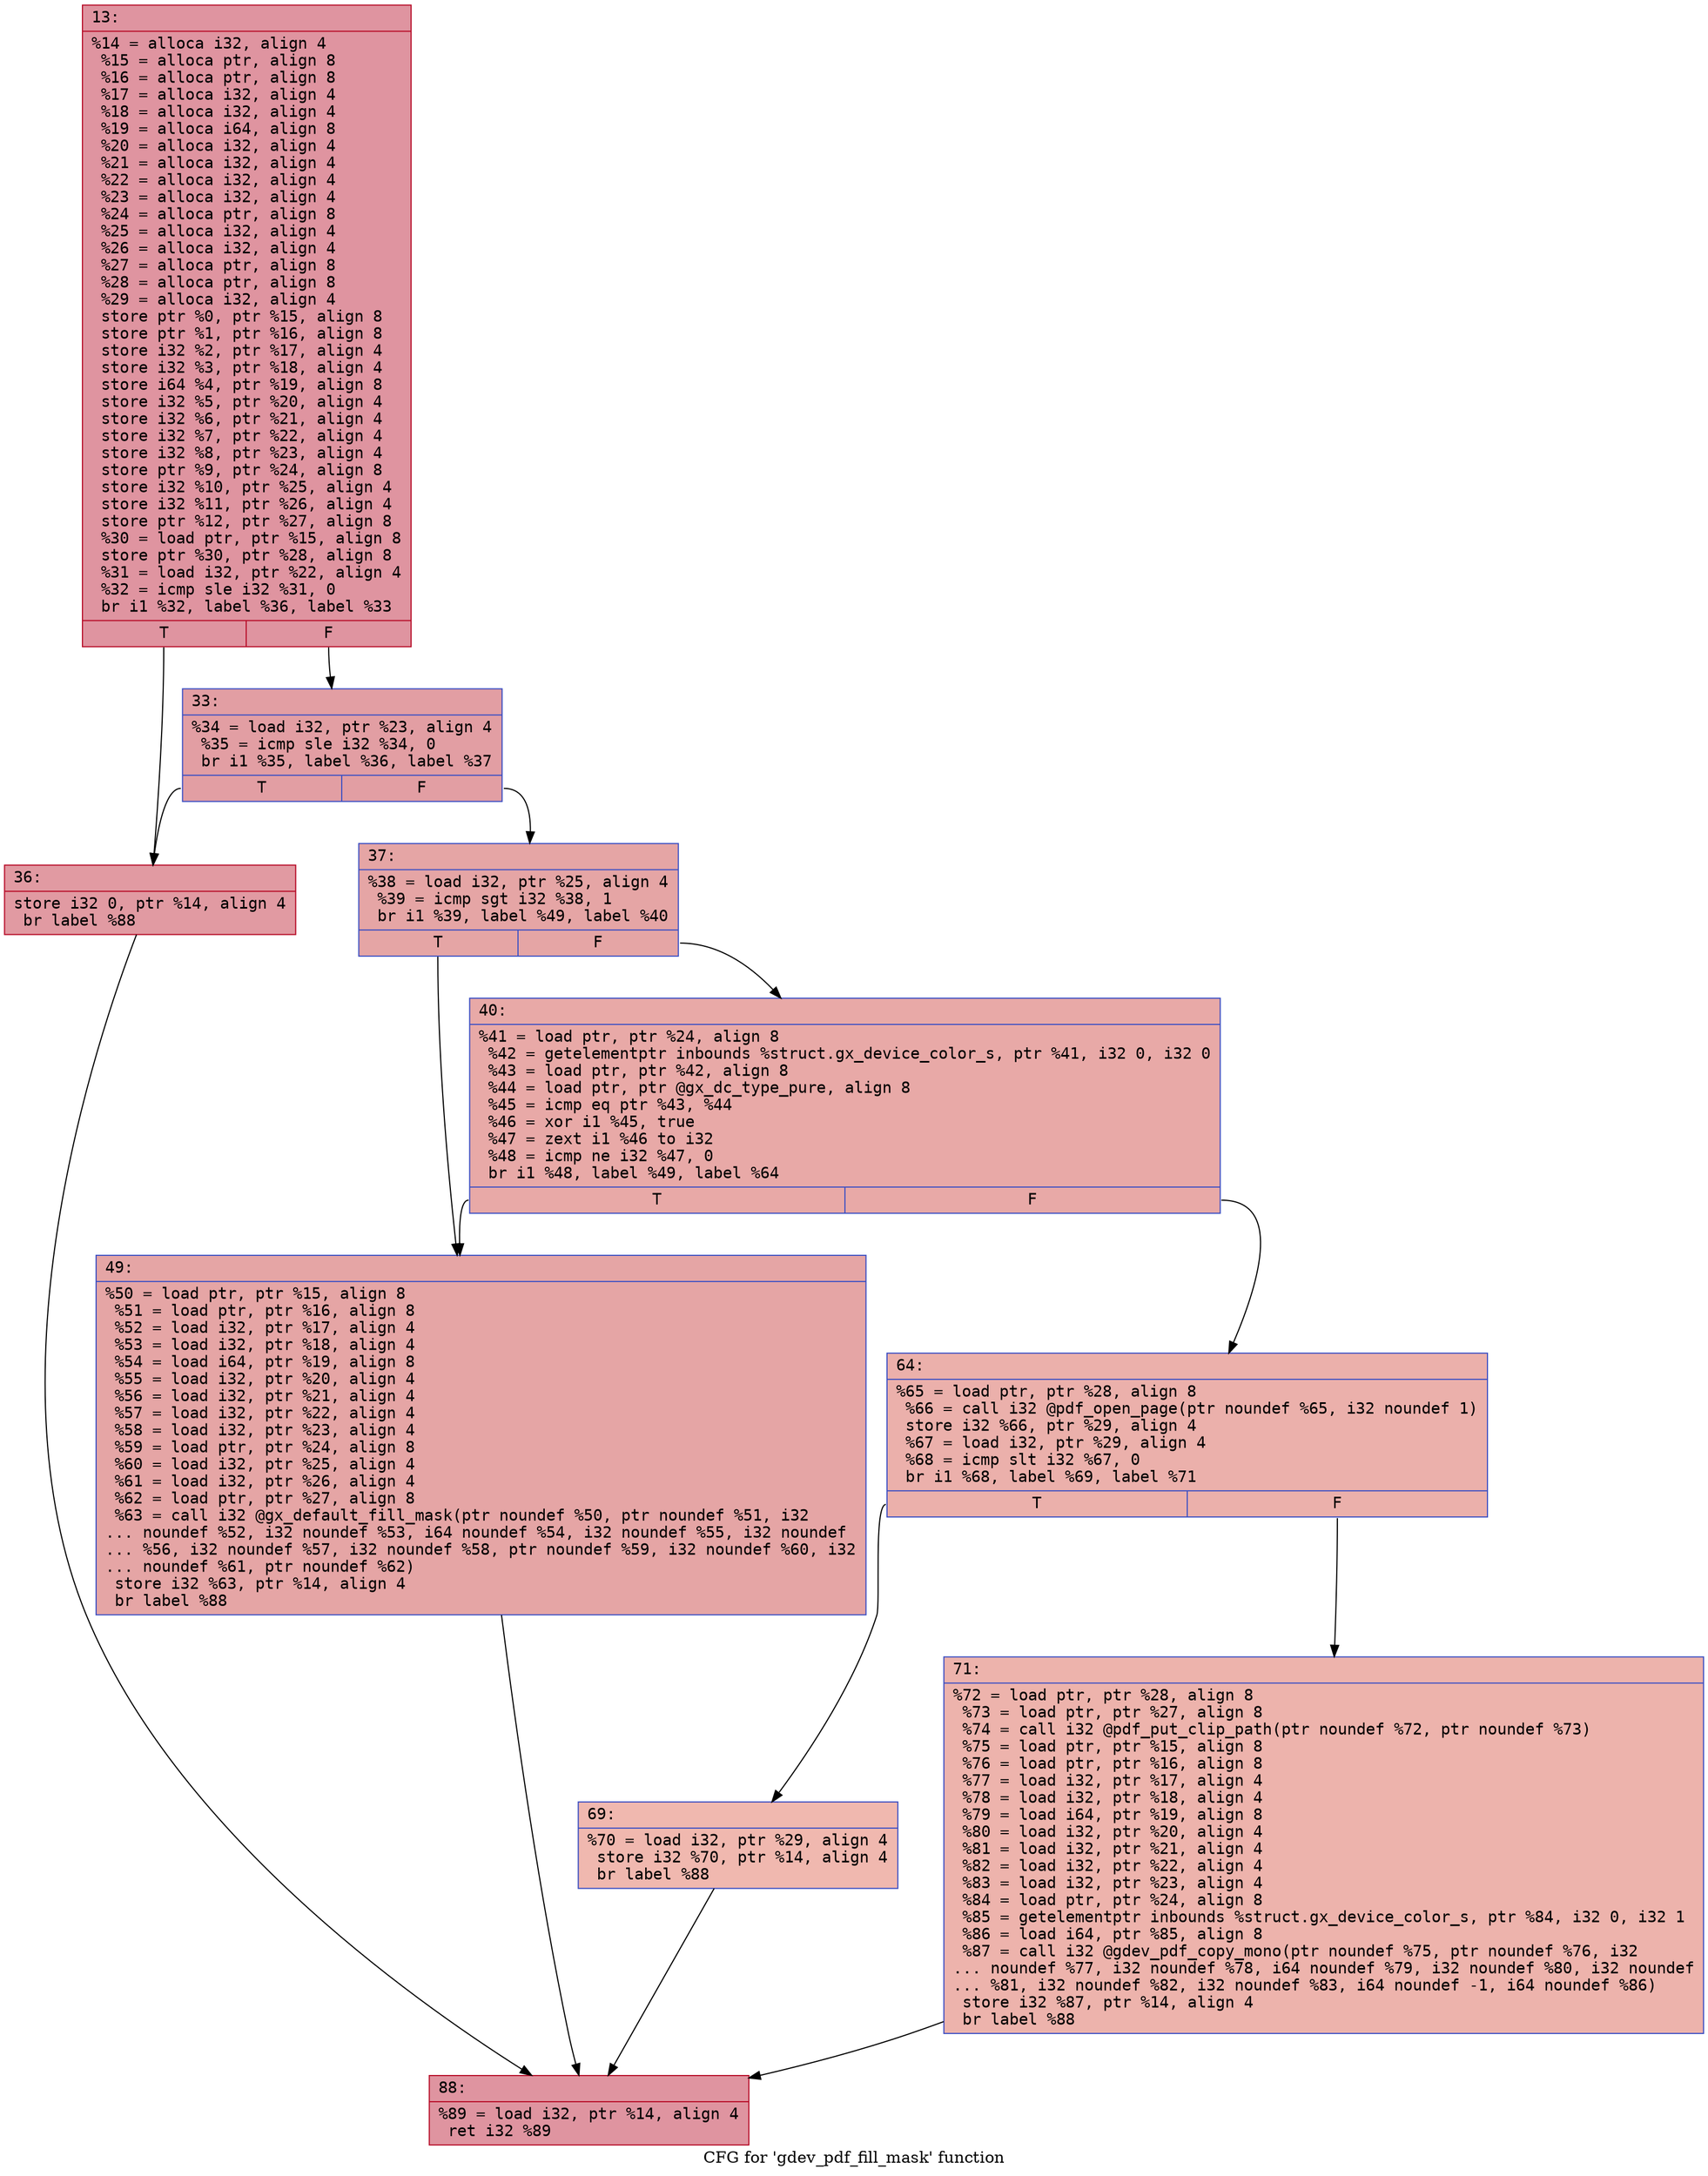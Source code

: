 digraph "CFG for 'gdev_pdf_fill_mask' function" {
	label="CFG for 'gdev_pdf_fill_mask' function";

	Node0x600003034550 [shape=record,color="#b70d28ff", style=filled, fillcolor="#b70d2870" fontname="Courier",label="{13:\l|  %14 = alloca i32, align 4\l  %15 = alloca ptr, align 8\l  %16 = alloca ptr, align 8\l  %17 = alloca i32, align 4\l  %18 = alloca i32, align 4\l  %19 = alloca i64, align 8\l  %20 = alloca i32, align 4\l  %21 = alloca i32, align 4\l  %22 = alloca i32, align 4\l  %23 = alloca i32, align 4\l  %24 = alloca ptr, align 8\l  %25 = alloca i32, align 4\l  %26 = alloca i32, align 4\l  %27 = alloca ptr, align 8\l  %28 = alloca ptr, align 8\l  %29 = alloca i32, align 4\l  store ptr %0, ptr %15, align 8\l  store ptr %1, ptr %16, align 8\l  store i32 %2, ptr %17, align 4\l  store i32 %3, ptr %18, align 4\l  store i64 %4, ptr %19, align 8\l  store i32 %5, ptr %20, align 4\l  store i32 %6, ptr %21, align 4\l  store i32 %7, ptr %22, align 4\l  store i32 %8, ptr %23, align 4\l  store ptr %9, ptr %24, align 8\l  store i32 %10, ptr %25, align 4\l  store i32 %11, ptr %26, align 4\l  store ptr %12, ptr %27, align 8\l  %30 = load ptr, ptr %15, align 8\l  store ptr %30, ptr %28, align 8\l  %31 = load i32, ptr %22, align 4\l  %32 = icmp sle i32 %31, 0\l  br i1 %32, label %36, label %33\l|{<s0>T|<s1>F}}"];
	Node0x600003034550:s0 -> Node0x6000030345f0[tooltip="13 -> 36\nProbability 50.00%" ];
	Node0x600003034550:s1 -> Node0x6000030345a0[tooltip="13 -> 33\nProbability 50.00%" ];
	Node0x6000030345a0 [shape=record,color="#3d50c3ff", style=filled, fillcolor="#be242e70" fontname="Courier",label="{33:\l|  %34 = load i32, ptr %23, align 4\l  %35 = icmp sle i32 %34, 0\l  br i1 %35, label %36, label %37\l|{<s0>T|<s1>F}}"];
	Node0x6000030345a0:s0 -> Node0x6000030345f0[tooltip="33 -> 36\nProbability 50.00%" ];
	Node0x6000030345a0:s1 -> Node0x600003034640[tooltip="33 -> 37\nProbability 50.00%" ];
	Node0x6000030345f0 [shape=record,color="#b70d28ff", style=filled, fillcolor="#bb1b2c70" fontname="Courier",label="{36:\l|  store i32 0, ptr %14, align 4\l  br label %88\l}"];
	Node0x6000030345f0 -> Node0x600003034820[tooltip="36 -> 88\nProbability 100.00%" ];
	Node0x600003034640 [shape=record,color="#3d50c3ff", style=filled, fillcolor="#c5333470" fontname="Courier",label="{37:\l|  %38 = load i32, ptr %25, align 4\l  %39 = icmp sgt i32 %38, 1\l  br i1 %39, label %49, label %40\l|{<s0>T|<s1>F}}"];
	Node0x600003034640:s0 -> Node0x6000030346e0[tooltip="37 -> 49\nProbability 50.00%" ];
	Node0x600003034640:s1 -> Node0x600003034690[tooltip="37 -> 40\nProbability 50.00%" ];
	Node0x600003034690 [shape=record,color="#3d50c3ff", style=filled, fillcolor="#ca3b3770" fontname="Courier",label="{40:\l|  %41 = load ptr, ptr %24, align 8\l  %42 = getelementptr inbounds %struct.gx_device_color_s, ptr %41, i32 0, i32 0\l  %43 = load ptr, ptr %42, align 8\l  %44 = load ptr, ptr @gx_dc_type_pure, align 8\l  %45 = icmp eq ptr %43, %44\l  %46 = xor i1 %45, true\l  %47 = zext i1 %46 to i32\l  %48 = icmp ne i32 %47, 0\l  br i1 %48, label %49, label %64\l|{<s0>T|<s1>F}}"];
	Node0x600003034690:s0 -> Node0x6000030346e0[tooltip="40 -> 49\nProbability 62.50%" ];
	Node0x600003034690:s1 -> Node0x600003034730[tooltip="40 -> 64\nProbability 37.50%" ];
	Node0x6000030346e0 [shape=record,color="#3d50c3ff", style=filled, fillcolor="#c5333470" fontname="Courier",label="{49:\l|  %50 = load ptr, ptr %15, align 8\l  %51 = load ptr, ptr %16, align 8\l  %52 = load i32, ptr %17, align 4\l  %53 = load i32, ptr %18, align 4\l  %54 = load i64, ptr %19, align 8\l  %55 = load i32, ptr %20, align 4\l  %56 = load i32, ptr %21, align 4\l  %57 = load i32, ptr %22, align 4\l  %58 = load i32, ptr %23, align 4\l  %59 = load ptr, ptr %24, align 8\l  %60 = load i32, ptr %25, align 4\l  %61 = load i32, ptr %26, align 4\l  %62 = load ptr, ptr %27, align 8\l  %63 = call i32 @gx_default_fill_mask(ptr noundef %50, ptr noundef %51, i32\l... noundef %52, i32 noundef %53, i64 noundef %54, i32 noundef %55, i32 noundef\l... %56, i32 noundef %57, i32 noundef %58, ptr noundef %59, i32 noundef %60, i32\l... noundef %61, ptr noundef %62)\l  store i32 %63, ptr %14, align 4\l  br label %88\l}"];
	Node0x6000030346e0 -> Node0x600003034820[tooltip="49 -> 88\nProbability 100.00%" ];
	Node0x600003034730 [shape=record,color="#3d50c3ff", style=filled, fillcolor="#d24b4070" fontname="Courier",label="{64:\l|  %65 = load ptr, ptr %28, align 8\l  %66 = call i32 @pdf_open_page(ptr noundef %65, i32 noundef 1)\l  store i32 %66, ptr %29, align 4\l  %67 = load i32, ptr %29, align 4\l  %68 = icmp slt i32 %67, 0\l  br i1 %68, label %69, label %71\l|{<s0>T|<s1>F}}"];
	Node0x600003034730:s0 -> Node0x600003034780[tooltip="64 -> 69\nProbability 37.50%" ];
	Node0x600003034730:s1 -> Node0x6000030347d0[tooltip="64 -> 71\nProbability 62.50%" ];
	Node0x600003034780 [shape=record,color="#3d50c3ff", style=filled, fillcolor="#dc5d4a70" fontname="Courier",label="{69:\l|  %70 = load i32, ptr %29, align 4\l  store i32 %70, ptr %14, align 4\l  br label %88\l}"];
	Node0x600003034780 -> Node0x600003034820[tooltip="69 -> 88\nProbability 100.00%" ];
	Node0x6000030347d0 [shape=record,color="#3d50c3ff", style=filled, fillcolor="#d6524470" fontname="Courier",label="{71:\l|  %72 = load ptr, ptr %28, align 8\l  %73 = load ptr, ptr %27, align 8\l  %74 = call i32 @pdf_put_clip_path(ptr noundef %72, ptr noundef %73)\l  %75 = load ptr, ptr %15, align 8\l  %76 = load ptr, ptr %16, align 8\l  %77 = load i32, ptr %17, align 4\l  %78 = load i32, ptr %18, align 4\l  %79 = load i64, ptr %19, align 8\l  %80 = load i32, ptr %20, align 4\l  %81 = load i32, ptr %21, align 4\l  %82 = load i32, ptr %22, align 4\l  %83 = load i32, ptr %23, align 4\l  %84 = load ptr, ptr %24, align 8\l  %85 = getelementptr inbounds %struct.gx_device_color_s, ptr %84, i32 0, i32 1\l  %86 = load i64, ptr %85, align 8\l  %87 = call i32 @gdev_pdf_copy_mono(ptr noundef %75, ptr noundef %76, i32\l... noundef %77, i32 noundef %78, i64 noundef %79, i32 noundef %80, i32 noundef\l... %81, i32 noundef %82, i32 noundef %83, i64 noundef -1, i64 noundef %86)\l  store i32 %87, ptr %14, align 4\l  br label %88\l}"];
	Node0x6000030347d0 -> Node0x600003034820[tooltip="71 -> 88\nProbability 100.00%" ];
	Node0x600003034820 [shape=record,color="#b70d28ff", style=filled, fillcolor="#b70d2870" fontname="Courier",label="{88:\l|  %89 = load i32, ptr %14, align 4\l  ret i32 %89\l}"];
}
